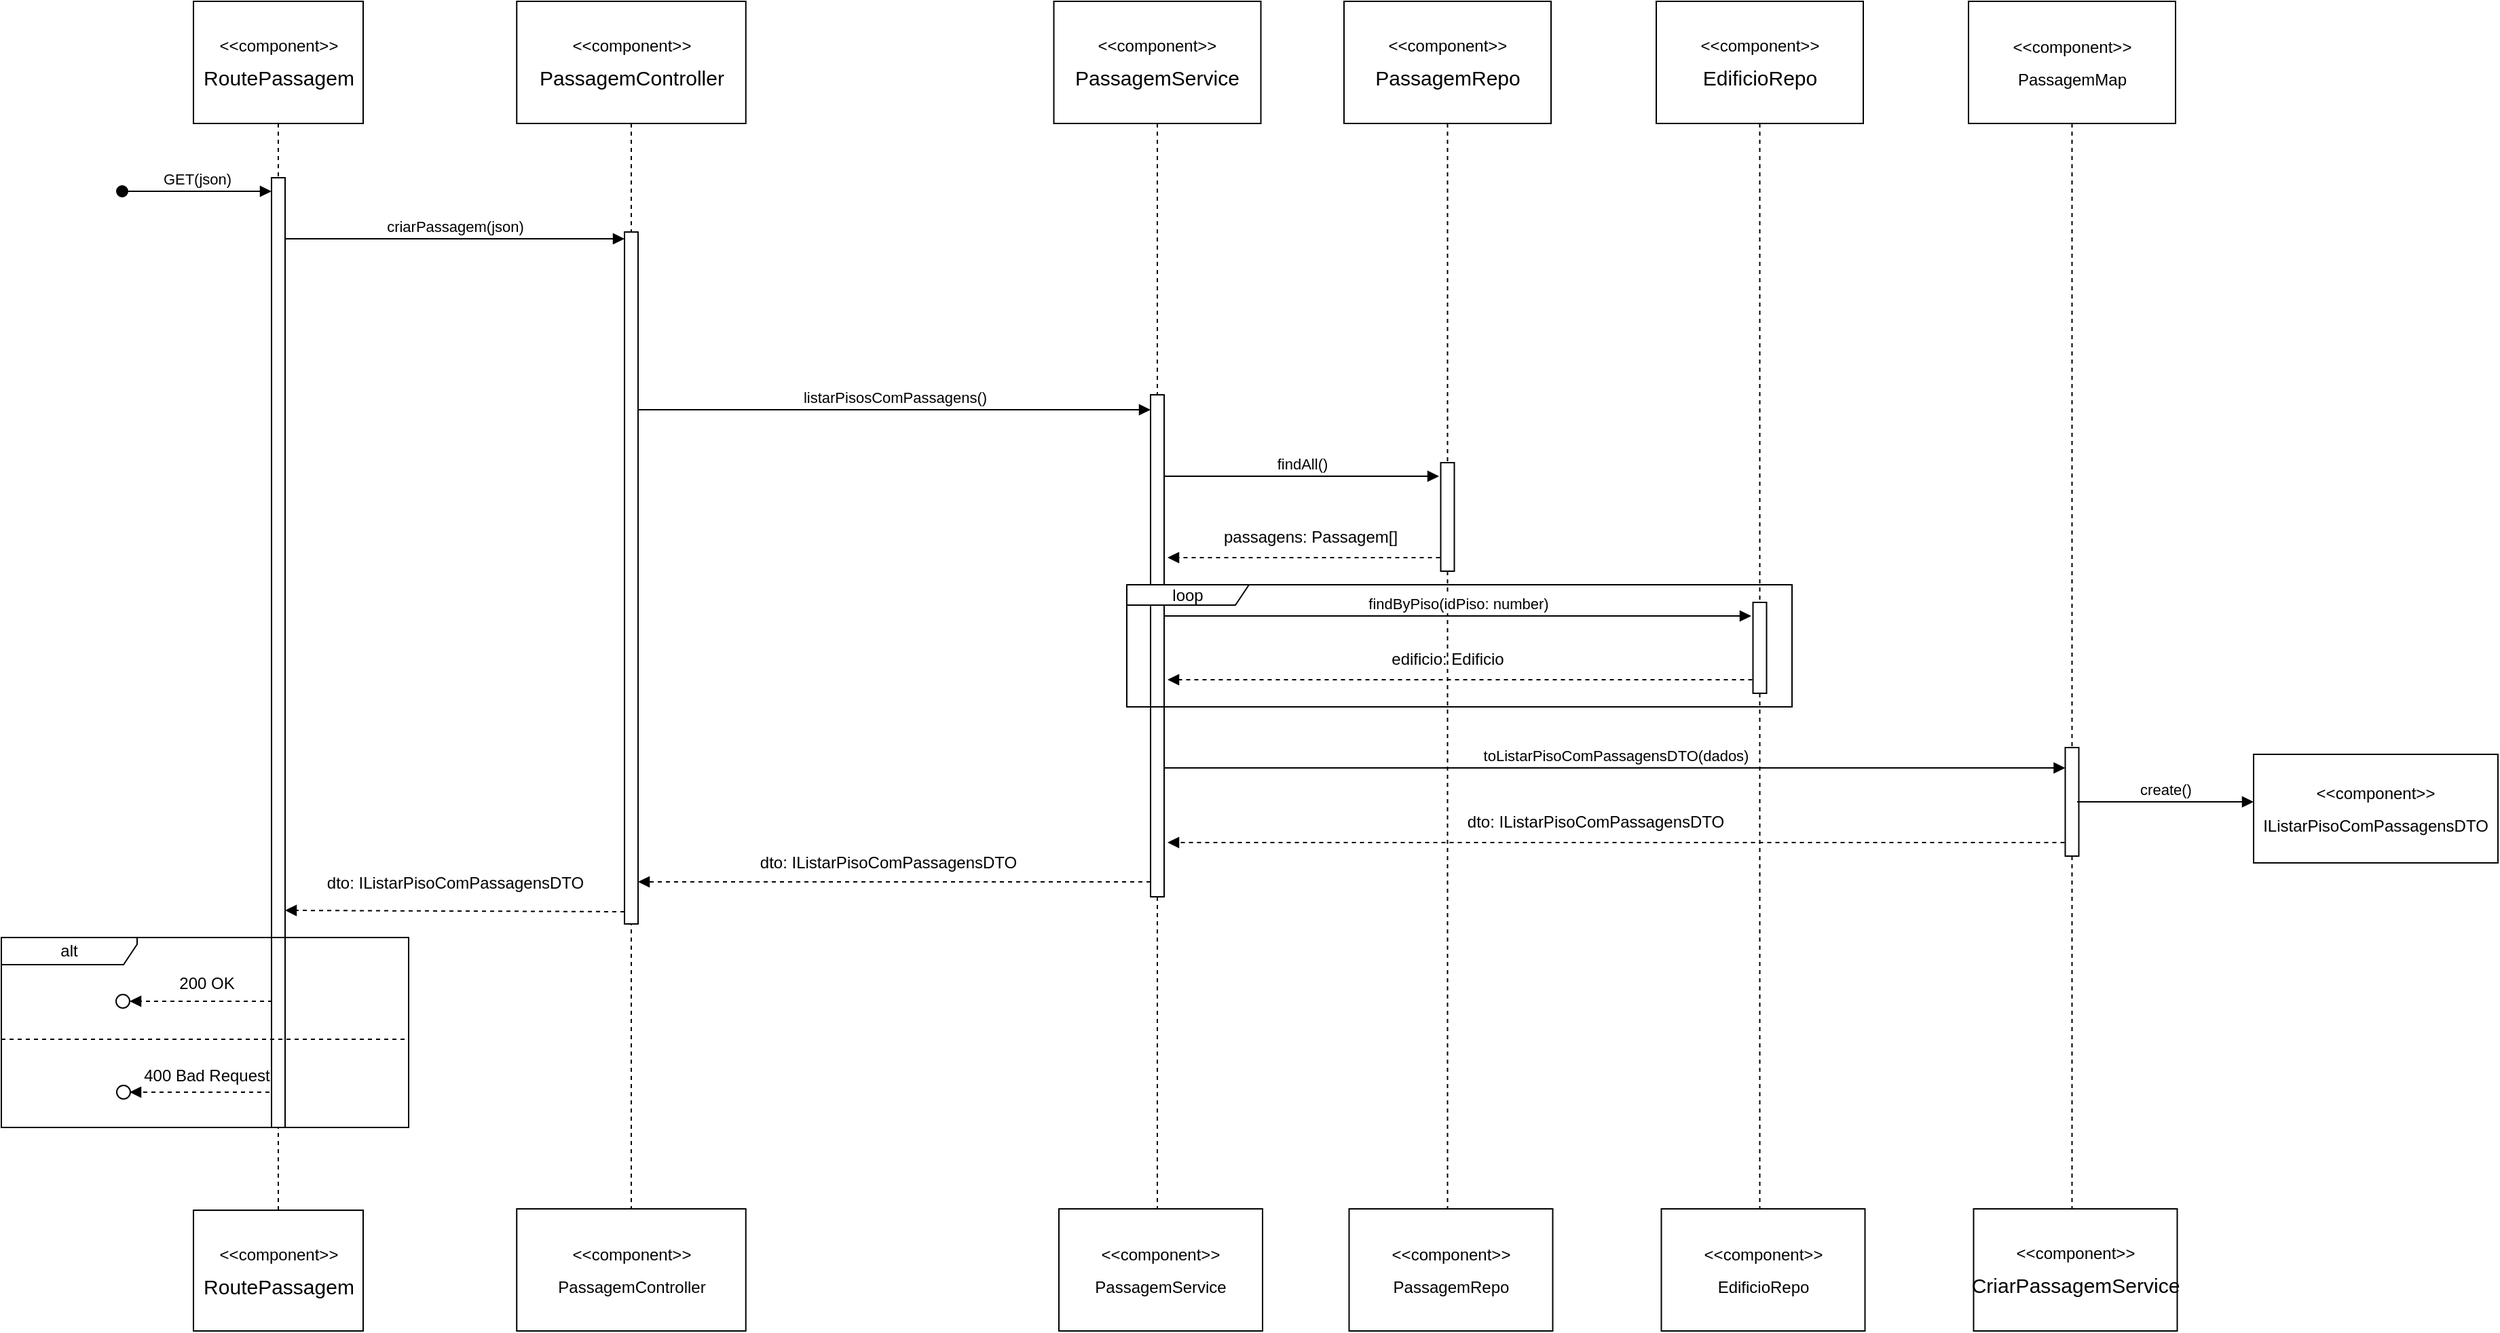 <mxfile version="22.0.8" type="device">
  <diagram name="Página-1" id="6gCN4_wPPUvXj2OItCq5">
    <mxGraphModel dx="1050" dy="587" grid="1" gridSize="10" guides="1" tooltips="1" connect="1" arrows="1" fold="1" page="1" pageScale="1" pageWidth="827" pageHeight="1169" math="0" shadow="0">
      <root>
        <mxCell id="0" />
        <mxCell id="1" parent="0" />
        <mxCell id="HoYlZ3wIwVS6wh2TnFhM-11" value="&lt;p style=&quot;line-height: 100%;&quot;&gt;&amp;lt;&amp;lt;component&amp;gt;&amp;gt;&lt;/p&gt;&lt;p style=&quot;line-height: 100%;&quot;&gt;&lt;span style=&quot;font-size: 15px;&quot;&gt;PassagemController&lt;/span&gt;&lt;/p&gt;" style="shape=umlLifeline;perimeter=lifelinePerimeter;whiteSpace=wrap;html=1;container=1;dropTarget=0;collapsible=0;recursiveResize=0;outlineConnect=0;portConstraint=eastwest;newEdgeStyle={&quot;curved&quot;:0,&quot;rounded&quot;:0};size=90;" parent="1" vertex="1">
          <mxGeometry x="570.63" y="20" width="168.75" height="960" as="geometry" />
        </mxCell>
        <mxCell id="HoYlZ3wIwVS6wh2TnFhM-6" value="&lt;p style=&quot;line-height: 100%;&quot;&gt;&amp;lt;&amp;lt;component&amp;gt;&amp;gt;&lt;/p&gt;&lt;p style=&quot;line-height: 100%;&quot;&gt;&lt;span style=&quot;font-size: 15px;&quot;&gt;RoutePassagem&lt;/span&gt;&lt;/p&gt;" style="shape=umlLifeline;perimeter=lifelinePerimeter;whiteSpace=wrap;html=1;container=1;dropTarget=0;collapsible=0;recursiveResize=0;outlineConnect=0;portConstraint=eastwest;newEdgeStyle={&quot;curved&quot;:0,&quot;rounded&quot;:0};size=90;" parent="1" vertex="1">
          <mxGeometry x="332.5" y="20" width="125" height="940" as="geometry" />
        </mxCell>
        <mxCell id="HoYlZ3wIwVS6wh2TnFhM-2" value="" style="html=1;points=[[0,0,0,0,5],[0,1,0,0,-5],[1,0,0,0,5],[1,1,0,0,-5]];perimeter=orthogonalPerimeter;outlineConnect=0;targetShapes=umlLifeline;portConstraint=eastwest;newEdgeStyle={&quot;curved&quot;:0,&quot;rounded&quot;:0};" parent="1" vertex="1">
          <mxGeometry x="390" y="150" width="10" height="700" as="geometry" />
        </mxCell>
        <mxCell id="HoYlZ3wIwVS6wh2TnFhM-8" value="" style="html=1;points=[[0,0,0,0,5],[0,1,0,0,-5],[1,0,0,0,5],[1,1,0,0,-5]];perimeter=orthogonalPerimeter;outlineConnect=0;targetShapes=umlLifeline;portConstraint=eastwest;newEdgeStyle={&quot;curved&quot;:0,&quot;rounded&quot;:0};" parent="1" vertex="1">
          <mxGeometry x="650" y="190" width="10" height="510" as="geometry" />
        </mxCell>
        <mxCell id="HoYlZ3wIwVS6wh2TnFhM-12" value="&lt;p style=&quot;line-height: 100%;&quot;&gt;&amp;lt;&amp;lt;component&amp;gt;&amp;gt;&lt;br&gt;&lt;/p&gt;&lt;p style=&quot;line-height: 100%;&quot;&gt;&lt;span style=&quot;font-size: 15px;&quot;&gt;PassagemService&lt;/span&gt;&lt;/p&gt;" style="shape=umlLifeline;perimeter=lifelinePerimeter;whiteSpace=wrap;html=1;container=1;dropTarget=0;collapsible=0;recursiveResize=0;outlineConnect=0;portConstraint=eastwest;newEdgeStyle={&quot;curved&quot;:0,&quot;rounded&quot;:0};size=90;" parent="1" vertex="1">
          <mxGeometry x="966.25" y="20" width="152.5" height="960" as="geometry" />
        </mxCell>
        <mxCell id="HoYlZ3wIwVS6wh2TnFhM-18" value="criarPassagem(json)" style="html=1;verticalAlign=bottom;endArrow=block;curved=0;rounded=0;entryX=0;entryY=0;entryDx=0;entryDy=5;entryPerimeter=0;" parent="1" source="HoYlZ3wIwVS6wh2TnFhM-2" target="HoYlZ3wIwVS6wh2TnFhM-8" edge="1">
          <mxGeometry width="80" relative="1" as="geometry">
            <mxPoint x="337.5" y="200" as="sourcePoint" />
            <mxPoint x="617.5" y="200" as="targetPoint" />
          </mxGeometry>
        </mxCell>
        <mxCell id="HoYlZ3wIwVS6wh2TnFhM-21" value="" style="html=1;points=[[0,0,0,0,5],[0,1,0,0,-5],[1,0,0,0,5],[1,1,0,0,-5]];perimeter=orthogonalPerimeter;outlineConnect=0;targetShapes=umlLifeline;portConstraint=eastwest;newEdgeStyle={&quot;curved&quot;:0,&quot;rounded&quot;:0};" parent="1" vertex="1">
          <mxGeometry x="1037.5" y="310" width="10" height="370" as="geometry" />
        </mxCell>
        <mxCell id="HoYlZ3wIwVS6wh2TnFhM-24" value="listarPisosComPassagens()" style="html=1;verticalAlign=bottom;endArrow=block;curved=0;rounded=0;" parent="1" target="HoYlZ3wIwVS6wh2TnFhM-21" edge="1">
          <mxGeometry width="80" relative="1" as="geometry">
            <mxPoint x="660" y="321.0" as="sourcePoint" />
            <mxPoint x="865" y="320" as="targetPoint" />
          </mxGeometry>
        </mxCell>
        <mxCell id="HoYlZ3wIwVS6wh2TnFhM-43" value="GET(json)" style="html=1;verticalAlign=bottom;startArrow=oval;startFill=1;endArrow=block;startSize=8;curved=0;rounded=0;" parent="1" edge="1">
          <mxGeometry x="-0.003" width="60" relative="1" as="geometry">
            <mxPoint x="280" y="160" as="sourcePoint" />
            <mxPoint x="390" y="160" as="targetPoint" />
            <mxPoint as="offset" />
          </mxGeometry>
        </mxCell>
        <mxCell id="hVTGvECh5Qzpq4Tu6uaV-5" value="" style="html=1;verticalAlign=bottom;labelBackgroundColor=none;endArrow=block;endFill=1;dashed=1;rounded=0;" parent="1" edge="1">
          <mxGeometry width="160" relative="1" as="geometry">
            <mxPoint x="1037.5" y="669" as="sourcePoint" />
            <mxPoint x="660" y="669" as="targetPoint" />
          </mxGeometry>
        </mxCell>
        <mxCell id="hVTGvECh5Qzpq4Tu6uaV-11" value="" style="html=1;verticalAlign=bottom;labelBackgroundColor=none;endArrow=block;endFill=1;dashed=1;rounded=0;exitX=0;exitY=1;exitDx=0;exitDy=-5;exitPerimeter=0;" parent="1" edge="1">
          <mxGeometry width="160" relative="1" as="geometry">
            <mxPoint x="650" y="691" as="sourcePoint" />
            <mxPoint x="400" y="690" as="targetPoint" />
          </mxGeometry>
        </mxCell>
        <mxCell id="hVTGvECh5Qzpq4Tu6uaV-17" value="dto:&amp;nbsp;IListarPisoComPassagensDTO" style="text;html=1;align=center;verticalAlign=middle;resizable=0;points=[];autosize=1;strokeColor=none;fillColor=none;" parent="1" vertex="1">
          <mxGeometry x="739.38" y="640" width="210" height="30" as="geometry" />
        </mxCell>
        <mxCell id="hVTGvECh5Qzpq4Tu6uaV-20" value="dto:&amp;nbsp;IListarPisoComPassagensDTO" style="text;html=1;align=center;verticalAlign=middle;resizable=0;points=[];autosize=1;strokeColor=none;fillColor=none;" parent="1" vertex="1">
          <mxGeometry x="420" y="655" width="210" height="30" as="geometry" />
        </mxCell>
        <mxCell id="hVTGvECh5Qzpq4Tu6uaV-24" value="&lt;p style=&quot;line-height: 100%;&quot;&gt;&amp;lt;&amp;lt;component&amp;gt;&amp;gt;&lt;br&gt;&lt;/p&gt;&lt;p style=&quot;line-height: 100%;&quot;&gt;PassagemService&lt;br&gt;&lt;/p&gt;" style="shape=umlLifeline;perimeter=lifelinePerimeter;whiteSpace=wrap;html=1;container=1;dropTarget=0;collapsible=0;recursiveResize=0;outlineConnect=0;portConstraint=eastwest;newEdgeStyle={&quot;curved&quot;:0,&quot;rounded&quot;:0};size=90;" parent="1" vertex="1">
          <mxGeometry x="970" y="910" width="150" height="90" as="geometry" />
        </mxCell>
        <mxCell id="hVTGvECh5Qzpq4Tu6uaV-26" value="&lt;p style=&quot;line-height: 100%;&quot;&gt;&amp;lt;&amp;lt;component&amp;gt;&amp;gt;&lt;/p&gt;&lt;p style=&quot;line-height: 100%;&quot;&gt;PassagemController&lt;br&gt;&lt;/p&gt;" style="shape=umlLifeline;perimeter=lifelinePerimeter;whiteSpace=wrap;html=1;container=1;dropTarget=0;collapsible=0;recursiveResize=0;outlineConnect=0;portConstraint=eastwest;newEdgeStyle={&quot;curved&quot;:0,&quot;rounded&quot;:0};size=90;" parent="1" vertex="1">
          <mxGeometry x="570.62" y="910" width="168.75" height="90" as="geometry" />
        </mxCell>
        <mxCell id="hVTGvECh5Qzpq4Tu6uaV-27" value="&lt;p style=&quot;line-height: 100%;&quot;&gt;&amp;lt;&amp;lt;component&amp;gt;&amp;gt;&lt;/p&gt;&lt;p style=&quot;line-height: 100%;&quot;&gt;&lt;span style=&quot;font-size: 15px;&quot;&gt;RoutePassagem&lt;/span&gt;&lt;/p&gt;" style="shape=umlLifeline;perimeter=lifelinePerimeter;whiteSpace=wrap;html=1;container=1;dropTarget=0;collapsible=0;recursiveResize=0;outlineConnect=0;portConstraint=eastwest;newEdgeStyle={&quot;curved&quot;:0,&quot;rounded&quot;:0};size=90;" parent="1" vertex="1">
          <mxGeometry x="332.5" y="911" width="125" height="89" as="geometry" />
        </mxCell>
        <mxCell id="hVTGvECh5Qzpq4Tu6uaV-31" value="alt" style="shape=umlFrame;whiteSpace=wrap;html=1;pointerEvents=0;recursiveResize=0;container=1;collapsible=0;width=100;height=20;" parent="1" vertex="1">
          <mxGeometry x="191" y="710" width="300" height="140" as="geometry" />
        </mxCell>
        <mxCell id="hVTGvECh5Qzpq4Tu6uaV-33" value="" style="line;strokeWidth=1;dashed=1;labelPosition=center;verticalLabelPosition=bottom;align=left;verticalAlign=top;spacingLeft=20;spacingTop=15;html=1;whiteSpace=wrap;" parent="hVTGvECh5Qzpq4Tu6uaV-31" vertex="1">
          <mxGeometry y="70" width="300" height="10" as="geometry" />
        </mxCell>
        <mxCell id="hVTGvECh5Qzpq4Tu6uaV-39" value="400&amp;nbsp;Bad Request" style="text;html=1;align=center;verticalAlign=middle;resizable=0;points=[];autosize=1;strokeColor=none;fillColor=none;" parent="hVTGvECh5Qzpq4Tu6uaV-31" vertex="1">
          <mxGeometry x="90.5" y="87" width="120" height="30" as="geometry" />
        </mxCell>
        <mxCell id="hVTGvECh5Qzpq4Tu6uaV-38" value="" style="html=1;verticalAlign=bottom;labelBackgroundColor=none;endArrow=block;endFill=1;dashed=1;rounded=0;entryX=1;entryY=0.5;entryDx=0;entryDy=0;" parent="hVTGvECh5Qzpq4Tu6uaV-31" edge="1">
          <mxGeometry width="160" relative="1" as="geometry">
            <mxPoint x="197.5" y="114" as="sourcePoint" />
            <mxPoint x="94.5" y="114" as="targetPoint" />
            <Array as="points">
              <mxPoint x="127.5" y="114" />
            </Array>
          </mxGeometry>
        </mxCell>
        <mxCell id="hVTGvECh5Qzpq4Tu6uaV-37" value="" style="ellipse;html=1;" parent="hVTGvECh5Qzpq4Tu6uaV-31" vertex="1">
          <mxGeometry x="85" y="109" width="10" height="10" as="geometry" />
        </mxCell>
        <mxCell id="HoYlZ3wIwVS6wh2TnFhM-45" value="" style="ellipse;html=1;" parent="hVTGvECh5Qzpq4Tu6uaV-31" vertex="1">
          <mxGeometry x="84.5" y="42" width="10" height="10" as="geometry" />
        </mxCell>
        <mxCell id="hVTGvECh5Qzpq4Tu6uaV-12" value="" style="html=1;verticalAlign=bottom;labelBackgroundColor=none;endArrow=block;endFill=1;dashed=1;rounded=0;entryX=1;entryY=0.5;entryDx=0;entryDy=0;" parent="hVTGvECh5Qzpq4Tu6uaV-31" edge="1">
          <mxGeometry width="160" relative="1" as="geometry">
            <mxPoint x="199.5" y="47" as="sourcePoint" />
            <mxPoint x="94.5" y="47" as="targetPoint" />
          </mxGeometry>
        </mxCell>
        <mxCell id="hVTGvECh5Qzpq4Tu6uaV-22" value="200 OK" style="text;html=1;align=center;verticalAlign=middle;resizable=0;points=[];autosize=1;strokeColor=none;fillColor=none;" parent="hVTGvECh5Qzpq4Tu6uaV-31" vertex="1">
          <mxGeometry x="120.5" y="19" width="60" height="30" as="geometry" />
        </mxCell>
        <mxCell id="dktutYQ3Z_sQVsSpi84S-2" value="&lt;p style=&quot;line-height: 100%;&quot;&gt;&amp;lt;&amp;lt;component&amp;gt;&amp;gt;&lt;br&gt;&lt;/p&gt;&lt;p style=&quot;line-height: 100%;&quot;&gt;&lt;span style=&quot;font-size: 15px;&quot;&gt;PassagemRepo&lt;/span&gt;&lt;/p&gt;" style="shape=umlLifeline;perimeter=lifelinePerimeter;whiteSpace=wrap;html=1;container=1;dropTarget=0;collapsible=0;recursiveResize=0;outlineConnect=0;portConstraint=eastwest;newEdgeStyle={&quot;curved&quot;:0,&quot;rounded&quot;:0};size=90;" parent="1" vertex="1">
          <mxGeometry x="1180" y="20" width="152.5" height="960" as="geometry" />
        </mxCell>
        <mxCell id="dktutYQ3Z_sQVsSpi84S-5" value="" style="html=1;points=[[0,0,0,0,5],[0,1,0,0,-5],[1,0,0,0,5],[1,1,0,0,-5]];perimeter=orthogonalPerimeter;outlineConnect=0;targetShapes=umlLifeline;portConstraint=eastwest;newEdgeStyle={&quot;curved&quot;:0,&quot;rounded&quot;:0};" parent="dktutYQ3Z_sQVsSpi84S-2" vertex="1">
          <mxGeometry x="71.25" y="340" width="10" height="80" as="geometry" />
        </mxCell>
        <mxCell id="dktutYQ3Z_sQVsSpi84S-3" value="&lt;p style=&quot;line-height: 100%;&quot;&gt;&amp;lt;&amp;lt;component&amp;gt;&amp;gt;&lt;br&gt;&lt;/p&gt;&lt;p style=&quot;line-height: 100%;&quot;&gt;PassagemRepo&lt;br&gt;&lt;/p&gt;" style="shape=umlLifeline;perimeter=lifelinePerimeter;whiteSpace=wrap;html=1;container=1;dropTarget=0;collapsible=0;recursiveResize=0;outlineConnect=0;portConstraint=eastwest;newEdgeStyle={&quot;curved&quot;:0,&quot;rounded&quot;:0};size=90;" parent="1" vertex="1">
          <mxGeometry x="1183.75" y="910" width="150" height="90" as="geometry" />
        </mxCell>
        <mxCell id="dktutYQ3Z_sQVsSpi84S-6" value="findAll()" style="html=1;verticalAlign=bottom;endArrow=block;curved=0;rounded=0;" parent="1" edge="1">
          <mxGeometry width="80" relative="1" as="geometry">
            <mxPoint x="1047.5" y="370.0" as="sourcePoint" />
            <mxPoint x="1250" y="370" as="targetPoint" />
          </mxGeometry>
        </mxCell>
        <mxCell id="dktutYQ3Z_sQVsSpi84S-8" value="&lt;p style=&quot;line-height: 100%;&quot;&gt;&amp;lt;&amp;lt;component&amp;gt;&amp;gt;&lt;br&gt;&lt;/p&gt;&lt;p style=&quot;line-height: 100%;&quot;&gt;&lt;span style=&quot;font-size: 15px;&quot;&gt;EdificioRepo&lt;/span&gt;&lt;/p&gt;" style="shape=umlLifeline;perimeter=lifelinePerimeter;whiteSpace=wrap;html=1;container=1;dropTarget=0;collapsible=0;recursiveResize=0;outlineConnect=0;portConstraint=eastwest;newEdgeStyle={&quot;curved&quot;:0,&quot;rounded&quot;:0};size=90;" parent="1" vertex="1">
          <mxGeometry x="1410" y="20" width="152.5" height="970" as="geometry" />
        </mxCell>
        <mxCell id="dktutYQ3Z_sQVsSpi84S-9" value="" style="html=1;points=[[0,0,0,0,5],[0,1,0,0,-5],[1,0,0,0,5],[1,1,0,0,-5]];perimeter=orthogonalPerimeter;outlineConnect=0;targetShapes=umlLifeline;portConstraint=eastwest;newEdgeStyle={&quot;curved&quot;:0,&quot;rounded&quot;:0};" parent="dktutYQ3Z_sQVsSpi84S-8" vertex="1">
          <mxGeometry x="71.25" y="443" width="10" height="67" as="geometry" />
        </mxCell>
        <mxCell id="dktutYQ3Z_sQVsSpi84S-10" value="&lt;p style=&quot;line-height: 100%;&quot;&gt;&amp;lt;&amp;lt;component&amp;gt;&amp;gt;&lt;br&gt;&lt;/p&gt;&lt;p style=&quot;line-height: 100%;&quot;&gt;EdificioRepo&lt;br&gt;&lt;/p&gt;" style="shape=umlLifeline;perimeter=lifelinePerimeter;whiteSpace=wrap;html=1;container=1;dropTarget=0;collapsible=0;recursiveResize=0;outlineConnect=0;portConstraint=eastwest;newEdgeStyle={&quot;curved&quot;:0,&quot;rounded&quot;:0};size=90;" parent="1" vertex="1">
          <mxGeometry x="1413.75" y="910" width="150" height="90" as="geometry" />
        </mxCell>
        <mxCell id="dktutYQ3Z_sQVsSpi84S-14" value="&lt;p style=&quot;line-height: 100%;&quot;&gt;&amp;lt;&amp;lt;component&amp;gt;&amp;gt;&lt;br&gt;&lt;/p&gt;&lt;p style=&quot;line-height: 100%;&quot;&gt;PassagemMap&lt;br&gt;&lt;/p&gt;" style="shape=umlLifeline;perimeter=lifelinePerimeter;whiteSpace=wrap;html=1;container=1;dropTarget=0;collapsible=0;recursiveResize=0;outlineConnect=0;portConstraint=eastwest;newEdgeStyle={&quot;curved&quot;:0,&quot;rounded&quot;:0};size=90;" parent="1" vertex="1">
          <mxGeometry x="1640" y="20" width="152.5" height="970" as="geometry" />
        </mxCell>
        <mxCell id="dktutYQ3Z_sQVsSpi84S-15" value="" style="html=1;points=[[0,0,0,0,5],[0,1,0,0,-5],[1,0,0,0,5],[1,1,0,0,-5]];perimeter=orthogonalPerimeter;outlineConnect=0;targetShapes=umlLifeline;portConstraint=eastwest;newEdgeStyle={&quot;curved&quot;:0,&quot;rounded&quot;:0};" parent="dktutYQ3Z_sQVsSpi84S-14" vertex="1">
          <mxGeometry x="71.25" y="550" width="10" height="80" as="geometry" />
        </mxCell>
        <mxCell id="dktutYQ3Z_sQVsSpi84S-16" value="&lt;p style=&quot;line-height: 100%;&quot;&gt;&amp;lt;&amp;lt;component&amp;gt;&amp;gt;&lt;br&gt;&lt;/p&gt;&lt;p style=&quot;line-height: 100%;&quot;&gt;&lt;span style=&quot;font-size: 15px;&quot;&gt;CriarPassagemService&lt;/span&gt;&lt;/p&gt;" style="shape=umlLifeline;perimeter=lifelinePerimeter;whiteSpace=wrap;html=1;container=1;dropTarget=0;collapsible=0;recursiveResize=0;outlineConnect=0;portConstraint=eastwest;newEdgeStyle={&quot;curved&quot;:0,&quot;rounded&quot;:0};size=90;" parent="1" vertex="1">
          <mxGeometry x="1643.75" y="910" width="150" height="90" as="geometry" />
        </mxCell>
        <mxCell id="dktutYQ3Z_sQVsSpi84S-17" value="" style="html=1;verticalAlign=bottom;labelBackgroundColor=none;endArrow=block;endFill=1;dashed=1;rounded=0;" parent="1" edge="1">
          <mxGeometry width="160" relative="1" as="geometry">
            <mxPoint x="1250.75" y="430.0" as="sourcePoint" />
            <mxPoint x="1050" y="430" as="targetPoint" />
          </mxGeometry>
        </mxCell>
        <mxCell id="dktutYQ3Z_sQVsSpi84S-18" value="passagens: Passagem[]" style="text;html=1;align=center;verticalAlign=middle;resizable=0;points=[];autosize=1;strokeColor=none;fillColor=none;" parent="1" vertex="1">
          <mxGeometry x="1080" y="400" width="150" height="30" as="geometry" />
        </mxCell>
        <mxCell id="dktutYQ3Z_sQVsSpi84S-20" value="" style="html=1;verticalAlign=bottom;labelBackgroundColor=none;endArrow=block;endFill=1;dashed=1;rounded=0;" parent="1" edge="1">
          <mxGeometry width="160" relative="1" as="geometry">
            <mxPoint x="1480.75" y="520.0" as="sourcePoint" />
            <mxPoint x="1050" y="520" as="targetPoint" />
          </mxGeometry>
        </mxCell>
        <mxCell id="dktutYQ3Z_sQVsSpi84S-21" value="findByPiso(idPiso: number)" style="html=1;verticalAlign=bottom;endArrow=block;curved=0;rounded=0;" parent="1" edge="1">
          <mxGeometry width="80" relative="1" as="geometry">
            <mxPoint x="1047.5" y="473.0" as="sourcePoint" />
            <mxPoint x="1480" y="473" as="targetPoint" />
          </mxGeometry>
        </mxCell>
        <mxCell id="dktutYQ3Z_sQVsSpi84S-23" value="edificio: Edificio" style="text;html=1;align=center;verticalAlign=middle;resizable=0;points=[];autosize=1;strokeColor=none;fillColor=none;" parent="1" vertex="1">
          <mxGeometry x="1201.25" y="490" width="110" height="30" as="geometry" />
        </mxCell>
        <mxCell id="dktutYQ3Z_sQVsSpi84S-24" value="loop" style="shape=umlFrame;whiteSpace=wrap;html=1;pointerEvents=0;recursiveResize=0;container=1;collapsible=0;width=90;height=15;" parent="1" vertex="1">
          <mxGeometry x="1020" y="450" width="490" height="90" as="geometry" />
        </mxCell>
        <mxCell id="dktutYQ3Z_sQVsSpi84S-29" value="toListarPisoComPassagensDTO(dados)" style="html=1;verticalAlign=bottom;endArrow=block;curved=0;rounded=0;" parent="1" target="dktutYQ3Z_sQVsSpi84S-15" edge="1">
          <mxGeometry width="80" relative="1" as="geometry">
            <mxPoint x="1047.5" y="585.0" as="sourcePoint" />
            <mxPoint x="1630" y="585" as="targetPoint" />
          </mxGeometry>
        </mxCell>
        <mxCell id="dktutYQ3Z_sQVsSpi84S-30" value="create()" style="html=1;verticalAlign=bottom;endArrow=block;curved=0;rounded=0;" parent="1" edge="1">
          <mxGeometry width="80" relative="1" as="geometry">
            <mxPoint x="1720" y="610.0" as="sourcePoint" />
            <mxPoint x="1850" y="610" as="targetPoint" />
          </mxGeometry>
        </mxCell>
        <mxCell id="dktutYQ3Z_sQVsSpi84S-31" value="&lt;p style=&quot;line-height: 100%;&quot;&gt;&amp;lt;&amp;lt;component&amp;gt;&amp;gt;&lt;br&gt;&lt;/p&gt;&lt;p style=&quot;line-height: 100%;&quot;&gt;IListarPisoComPassagensDTO&lt;br&gt;&lt;/p&gt;" style="shape=umlLifeline;perimeter=lifelinePerimeter;whiteSpace=wrap;html=1;container=1;dropTarget=0;collapsible=0;recursiveResize=0;outlineConnect=0;portConstraint=eastwest;newEdgeStyle={&quot;curved&quot;:0,&quot;rounded&quot;:0};size=90;" parent="1" vertex="1">
          <mxGeometry x="1850" y="575" width="180" height="80" as="geometry" />
        </mxCell>
        <mxCell id="dktutYQ3Z_sQVsSpi84S-33" value="" style="html=1;verticalAlign=bottom;labelBackgroundColor=none;endArrow=block;endFill=1;dashed=1;rounded=0;" parent="1" edge="1">
          <mxGeometry width="160" relative="1" as="geometry">
            <mxPoint x="1710.75" y="640.0" as="sourcePoint" />
            <mxPoint x="1050" y="640" as="targetPoint" />
          </mxGeometry>
        </mxCell>
        <mxCell id="dktutYQ3Z_sQVsSpi84S-35" value="dto:&amp;nbsp;IListarPisoComPassagensDTO" style="text;html=1;align=center;verticalAlign=middle;resizable=0;points=[];autosize=1;strokeColor=none;fillColor=none;" parent="1" vertex="1">
          <mxGeometry x="1260" y="610" width="210" height="30" as="geometry" />
        </mxCell>
      </root>
    </mxGraphModel>
  </diagram>
</mxfile>

